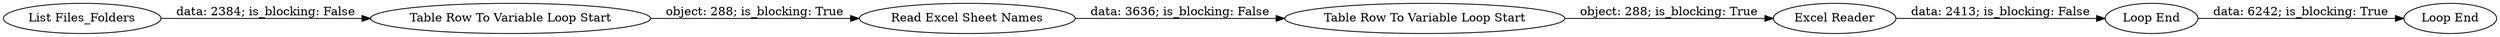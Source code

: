 digraph {
	"4782061645307430632_2" [label="Read Excel Sheet Names"]
	"4782061645307430632_6" [label="Excel Reader"]
	"4782061645307430632_8" [label="Loop End"]
	"4782061645307430632_7" [label="Loop End"]
	"4782061645307430632_1" [label="List Files_Folders"]
	"4782061645307430632_5" [label="Table Row To Variable Loop Start"]
	"4782061645307430632_4" [label="Table Row To Variable Loop Start"]
	"4782061645307430632_5" -> "4782061645307430632_6" [label="object: 288; is_blocking: True"]
	"4782061645307430632_6" -> "4782061645307430632_7" [label="data: 2413; is_blocking: False"]
	"4782061645307430632_2" -> "4782061645307430632_5" [label="data: 3636; is_blocking: False"]
	"4782061645307430632_7" -> "4782061645307430632_8" [label="data: 6242; is_blocking: True"]
	"4782061645307430632_4" -> "4782061645307430632_2" [label="object: 288; is_blocking: True"]
	"4782061645307430632_1" -> "4782061645307430632_4" [label="data: 2384; is_blocking: False"]
	rankdir=LR
}
